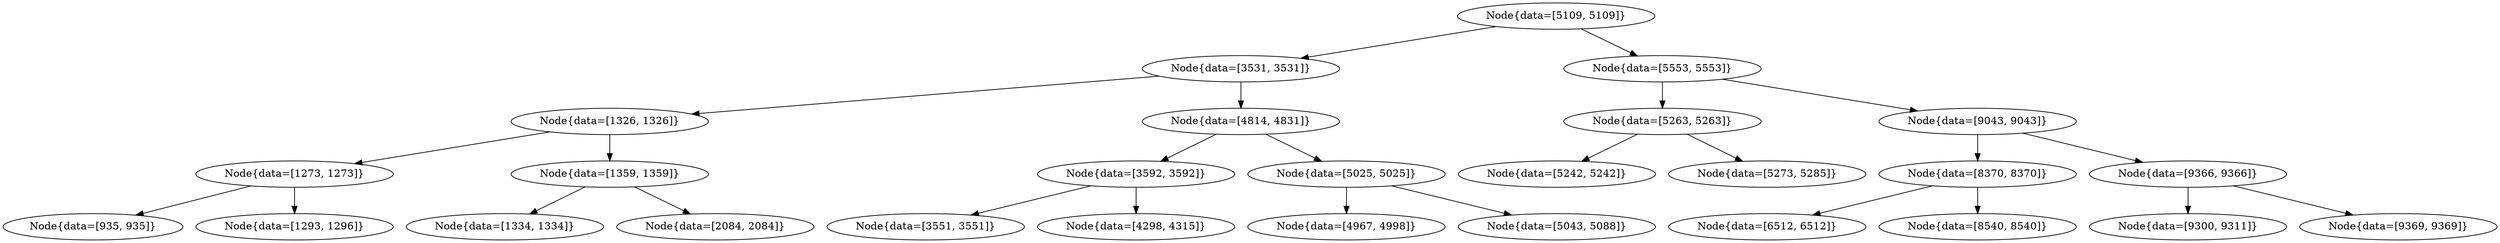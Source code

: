 digraph G{
143943129 [label="Node{data=[5109, 5109]}"]
143943129 -> 1876767618
1876767618 [label="Node{data=[3531, 3531]}"]
1876767618 -> 1869758914
1869758914 [label="Node{data=[1326, 1326]}"]
1869758914 -> 841243494
841243494 [label="Node{data=[1273, 1273]}"]
841243494 -> 422926934
422926934 [label="Node{data=[935, 935]}"]
841243494 -> 535968721
535968721 [label="Node{data=[1293, 1296]}"]
1869758914 -> 1660093884
1660093884 [label="Node{data=[1359, 1359]}"]
1660093884 -> 1922862575
1922862575 [label="Node{data=[1334, 1334]}"]
1660093884 -> 1103662592
1103662592 [label="Node{data=[2084, 2084]}"]
1876767618 -> 1340737883
1340737883 [label="Node{data=[4814, 4831]}"]
1340737883 -> 894315519
894315519 [label="Node{data=[3592, 3592]}"]
894315519 -> 590035788
590035788 [label="Node{data=[3551, 3551]}"]
894315519 -> 638978471
638978471 [label="Node{data=[4298, 4315]}"]
1340737883 -> 959016175
959016175 [label="Node{data=[5025, 5025]}"]
959016175 -> 2113710566
2113710566 [label="Node{data=[4967, 4998]}"]
959016175 -> 125246542
125246542 [label="Node{data=[5043, 5088]}"]
143943129 -> 289039926
289039926 [label="Node{data=[5553, 5553]}"]
289039926 -> 1661349610
1661349610 [label="Node{data=[5263, 5263]}"]
1661349610 -> 2074941685
2074941685 [label="Node{data=[5242, 5242]}"]
1661349610 -> 1141374626
1141374626 [label="Node{data=[5273, 5285]}"]
289039926 -> 105790402
105790402 [label="Node{data=[9043, 9043]}"]
105790402 -> 1424827551
1424827551 [label="Node{data=[8370, 8370]}"]
1424827551 -> 1192555591
1192555591 [label="Node{data=[6512, 6512]}"]
1424827551 -> 1008595177
1008595177 [label="Node{data=[8540, 8540]}"]
105790402 -> 1266306179
1266306179 [label="Node{data=[9366, 9366]}"]
1266306179 -> 1989034159
1989034159 [label="Node{data=[9300, 9311]}"]
1266306179 -> 374875381
374875381 [label="Node{data=[9369, 9369]}"]
}